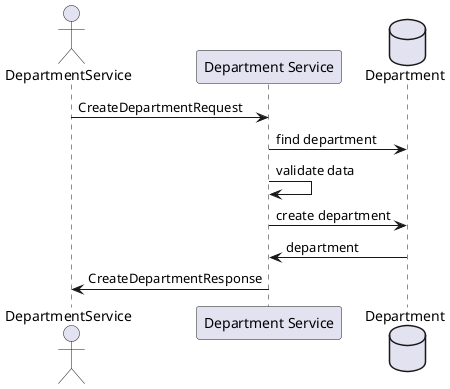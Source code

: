 @startuml

' Actor
actor "DepartmentService" as DS
participant "Department Service" as S
database "Department" as O


' Create New Organization
DS -> S: CreateDepartmentRequest
S -> O: find department

S-> S: validate data
S-> O: create department

O -> S:department

S -> DS: CreateDepartmentResponse

@enduml
